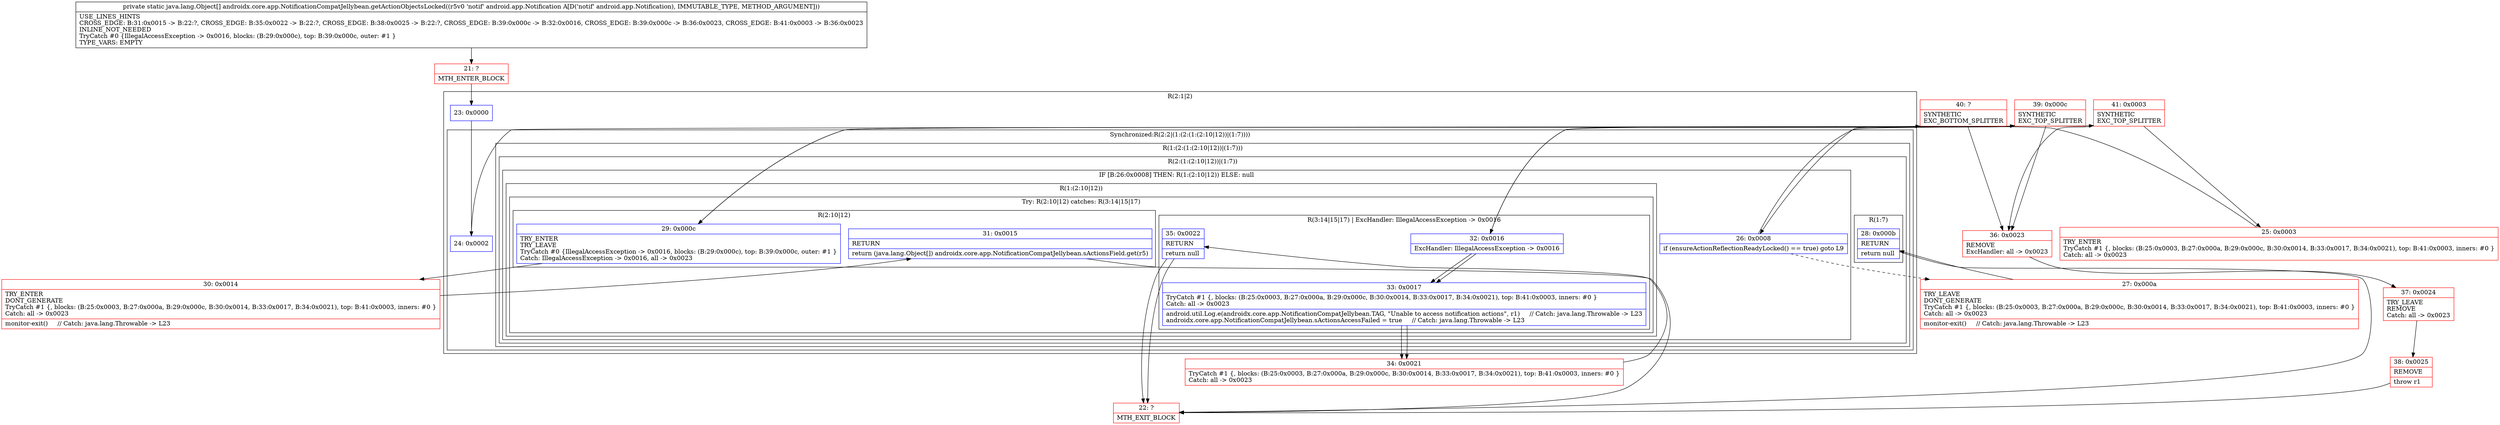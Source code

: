 digraph "CFG forandroidx.core.app.NotificationCompatJellybean.getActionObjectsLocked(Landroid\/app\/Notification;)[Ljava\/lang\/Object;" {
subgraph cluster_Region_1589765213 {
label = "R(2:1|2)";
node [shape=record,color=blue];
Node_23 [shape=record,label="{23\:\ 0x0000}"];
subgraph cluster_SynchronizedRegion_200624507 {
label = "Synchronized:R(2:2|(1:(2:(1:(2:10|12))|(1:7))))";
node [shape=record,color=blue];
Node_24 [shape=record,label="{24\:\ 0x0002}"];
subgraph cluster_Region_1922294563 {
label = "R(1:(2:(1:(2:10|12))|(1:7)))";
node [shape=record,color=blue];
subgraph cluster_Region_918505578 {
label = "R(2:(1:(2:10|12))|(1:7))";
node [shape=record,color=blue];
subgraph cluster_IfRegion_1737335276 {
label = "IF [B:26:0x0008] THEN: R(1:(2:10|12)) ELSE: null";
node [shape=record,color=blue];
Node_26 [shape=record,label="{26\:\ 0x0008|if (ensureActionReflectionReadyLocked() == true) goto L9\l}"];
subgraph cluster_Region_1184010999 {
label = "R(1:(2:10|12))";
node [shape=record,color=blue];
subgraph cluster_TryCatchRegion_729148413 {
label = "Try: R(2:10|12) catches: R(3:14|15|17)";
node [shape=record,color=blue];
subgraph cluster_Region_1732578017 {
label = "R(2:10|12)";
node [shape=record,color=blue];
Node_29 [shape=record,label="{29\:\ 0x000c|TRY_ENTER\lTRY_LEAVE\lTryCatch #0 \{IllegalAccessException \-\> 0x0016, blocks: (B:29:0x000c), top: B:39:0x000c, outer: #1 \}\lCatch: IllegalAccessException \-\> 0x0016, all \-\> 0x0023\l}"];
Node_31 [shape=record,label="{31\:\ 0x0015|RETURN\l|return (java.lang.Object[]) androidx.core.app.NotificationCompatJellybean.sActionsField.get(r5)\l}"];
}
subgraph cluster_Region_1833784612 {
label = "R(3:14|15|17) | ExcHandler: IllegalAccessException \-\> 0x0016\l";
node [shape=record,color=blue];
Node_32 [shape=record,label="{32\:\ 0x0016|ExcHandler: IllegalAccessException \-\> 0x0016\l}"];
Node_33 [shape=record,label="{33\:\ 0x0017|TryCatch #1 \{, blocks: (B:25:0x0003, B:27:0x000a, B:29:0x000c, B:30:0x0014, B:33:0x0017, B:34:0x0021), top: B:41:0x0003, inners: #0 \}\lCatch: all \-\> 0x0023\l|android.util.Log.e(androidx.core.app.NotificationCompatJellybean.TAG, \"Unable to access notification actions\", r1)     \/\/ Catch: java.lang.Throwable \-\> L23\landroidx.core.app.NotificationCompatJellybean.sActionsAccessFailed = true     \/\/ Catch: java.lang.Throwable \-\> L23\l}"];
Node_35 [shape=record,label="{35\:\ 0x0022|RETURN\l|return null\l}"];
}
}
}
}
subgraph cluster_Region_1067087696 {
label = "R(1:7)";
node [shape=record,color=blue];
Node_28 [shape=record,label="{28\:\ 0x000b|RETURN\l|return null\l}"];
}
}
}
}
}
subgraph cluster_Region_1833784612 {
label = "R(3:14|15|17) | ExcHandler: IllegalAccessException \-\> 0x0016\l";
node [shape=record,color=blue];
Node_32 [shape=record,label="{32\:\ 0x0016|ExcHandler: IllegalAccessException \-\> 0x0016\l}"];
Node_33 [shape=record,label="{33\:\ 0x0017|TryCatch #1 \{, blocks: (B:25:0x0003, B:27:0x000a, B:29:0x000c, B:30:0x0014, B:33:0x0017, B:34:0x0021), top: B:41:0x0003, inners: #0 \}\lCatch: all \-\> 0x0023\l|android.util.Log.e(androidx.core.app.NotificationCompatJellybean.TAG, \"Unable to access notification actions\", r1)     \/\/ Catch: java.lang.Throwable \-\> L23\landroidx.core.app.NotificationCompatJellybean.sActionsAccessFailed = true     \/\/ Catch: java.lang.Throwable \-\> L23\l}"];
Node_35 [shape=record,label="{35\:\ 0x0022|RETURN\l|return null\l}"];
}
Node_21 [shape=record,color=red,label="{21\:\ ?|MTH_ENTER_BLOCK\l}"];
Node_41 [shape=record,color=red,label="{41\:\ 0x0003|SYNTHETIC\lEXC_TOP_SPLITTER\l}"];
Node_25 [shape=record,color=red,label="{25\:\ 0x0003|TRY_ENTER\lTryCatch #1 \{, blocks: (B:25:0x0003, B:27:0x000a, B:29:0x000c, B:30:0x0014, B:33:0x0017, B:34:0x0021), top: B:41:0x0003, inners: #0 \}\lCatch: all \-\> 0x0023\l}"];
Node_27 [shape=record,color=red,label="{27\:\ 0x000a|TRY_LEAVE\lDONT_GENERATE\lTryCatch #1 \{, blocks: (B:25:0x0003, B:27:0x000a, B:29:0x000c, B:30:0x0014, B:33:0x0017, B:34:0x0021), top: B:41:0x0003, inners: #0 \}\lCatch: all \-\> 0x0023\l|monitor\-exit()     \/\/ Catch: java.lang.Throwable \-\> L23\l}"];
Node_22 [shape=record,color=red,label="{22\:\ ?|MTH_EXIT_BLOCK\l}"];
Node_39 [shape=record,color=red,label="{39\:\ 0x000c|SYNTHETIC\lEXC_TOP_SPLITTER\l}"];
Node_30 [shape=record,color=red,label="{30\:\ 0x0014|TRY_ENTER\lDONT_GENERATE\lTryCatch #1 \{, blocks: (B:25:0x0003, B:27:0x000a, B:29:0x000c, B:30:0x0014, B:33:0x0017, B:34:0x0021), top: B:41:0x0003, inners: #0 \}\lCatch: all \-\> 0x0023\l|monitor\-exit()     \/\/ Catch: java.lang.Throwable \-\> L23\l}"];
Node_40 [shape=record,color=red,label="{40\:\ ?|SYNTHETIC\lEXC_BOTTOM_SPLITTER\l}"];
Node_34 [shape=record,color=red,label="{34\:\ 0x0021|TryCatch #1 \{, blocks: (B:25:0x0003, B:27:0x000a, B:29:0x000c, B:30:0x0014, B:33:0x0017, B:34:0x0021), top: B:41:0x0003, inners: #0 \}\lCatch: all \-\> 0x0023\l}"];
Node_36 [shape=record,color=red,label="{36\:\ 0x0023|REMOVE\lExcHandler: all \-\> 0x0023\l}"];
Node_37 [shape=record,color=red,label="{37\:\ 0x0024|TRY_LEAVE\lREMOVE\lCatch: all \-\> 0x0023\l}"];
Node_38 [shape=record,color=red,label="{38\:\ 0x0025|REMOVE\l|throw r1\l}"];
MethodNode[shape=record,label="{private static java.lang.Object[] androidx.core.app.NotificationCompatJellybean.getActionObjectsLocked((r5v0 'notif' android.app.Notification A[D('notif' android.app.Notification), IMMUTABLE_TYPE, METHOD_ARGUMENT]))  | USE_LINES_HINTS\lCROSS_EDGE: B:31:0x0015 \-\> B:22:?, CROSS_EDGE: B:35:0x0022 \-\> B:22:?, CROSS_EDGE: B:38:0x0025 \-\> B:22:?, CROSS_EDGE: B:39:0x000c \-\> B:32:0x0016, CROSS_EDGE: B:39:0x000c \-\> B:36:0x0023, CROSS_EDGE: B:41:0x0003 \-\> B:36:0x0023\lINLINE_NOT_NEEDED\lTryCatch #0 \{IllegalAccessException \-\> 0x0016, blocks: (B:29:0x000c), top: B:39:0x000c, outer: #1 \}\lTYPE_VARS: EMPTY\l}"];
MethodNode -> Node_21;Node_23 -> Node_24;
Node_24 -> Node_41;
Node_26 -> Node_27[style=dashed];
Node_26 -> Node_39;
Node_29 -> Node_30;
Node_29 -> Node_40;
Node_31 -> Node_22;
Node_32 -> Node_33;
Node_33 -> Node_34;
Node_35 -> Node_22;
Node_28 -> Node_22;
Node_32 -> Node_33;
Node_33 -> Node_34;
Node_35 -> Node_22;
Node_21 -> Node_23;
Node_41 -> Node_25;
Node_41 -> Node_36;
Node_25 -> Node_26;
Node_27 -> Node_28;
Node_39 -> Node_29;
Node_39 -> Node_32;
Node_39 -> Node_36;
Node_30 -> Node_31;
Node_40 -> Node_32;
Node_40 -> Node_36;
Node_34 -> Node_35;
Node_36 -> Node_37;
Node_37 -> Node_38;
Node_38 -> Node_22;
}

